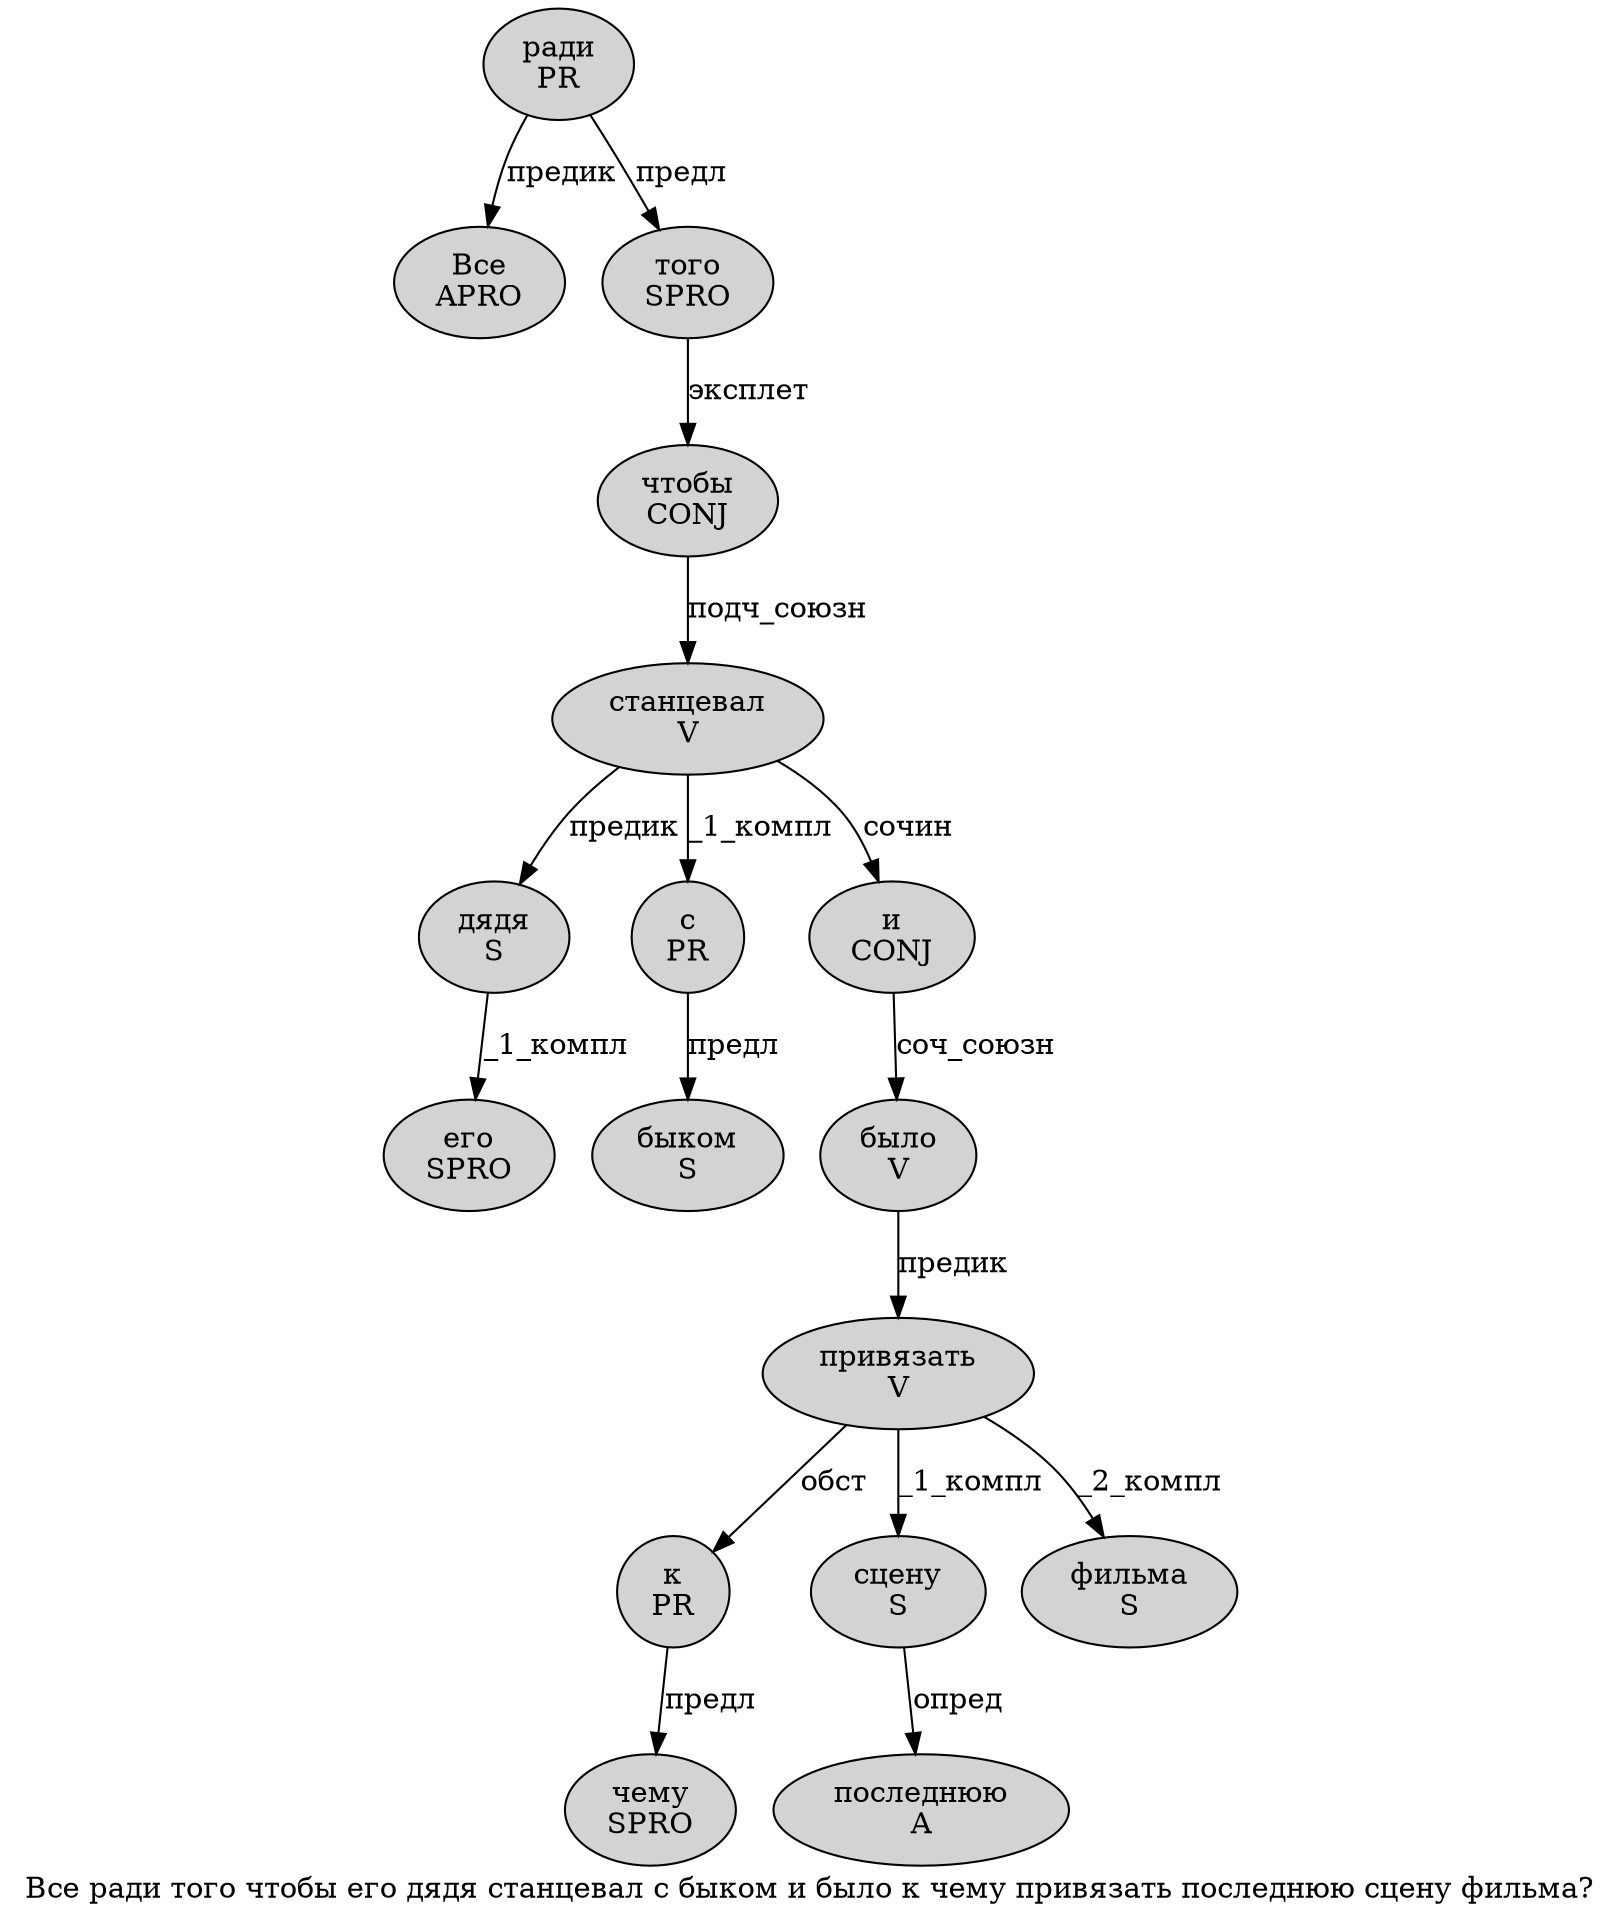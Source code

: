digraph SENTENCE_3235 {
	graph [label="Все ради того чтобы его дядя станцевал с быком и было к чему привязать последнюю сцену фильма?"]
	node [style=filled]
		0 [label="Все
APRO" color="" fillcolor=lightgray penwidth=1 shape=ellipse]
		1 [label="ради
PR" color="" fillcolor=lightgray penwidth=1 shape=ellipse]
		2 [label="того
SPRO" color="" fillcolor=lightgray penwidth=1 shape=ellipse]
		3 [label="чтобы
CONJ" color="" fillcolor=lightgray penwidth=1 shape=ellipse]
		4 [label="его
SPRO" color="" fillcolor=lightgray penwidth=1 shape=ellipse]
		5 [label="дядя
S" color="" fillcolor=lightgray penwidth=1 shape=ellipse]
		6 [label="станцевал
V" color="" fillcolor=lightgray penwidth=1 shape=ellipse]
		7 [label="с
PR" color="" fillcolor=lightgray penwidth=1 shape=ellipse]
		8 [label="быком
S" color="" fillcolor=lightgray penwidth=1 shape=ellipse]
		9 [label="и
CONJ" color="" fillcolor=lightgray penwidth=1 shape=ellipse]
		10 [label="было
V" color="" fillcolor=lightgray penwidth=1 shape=ellipse]
		11 [label="к
PR" color="" fillcolor=lightgray penwidth=1 shape=ellipse]
		12 [label="чему
SPRO" color="" fillcolor=lightgray penwidth=1 shape=ellipse]
		13 [label="привязать
V" color="" fillcolor=lightgray penwidth=1 shape=ellipse]
		14 [label="последнюю
A" color="" fillcolor=lightgray penwidth=1 shape=ellipse]
		15 [label="сцену
S" color="" fillcolor=lightgray penwidth=1 shape=ellipse]
		16 [label="фильма
S" color="" fillcolor=lightgray penwidth=1 shape=ellipse]
			5 -> 4 [label="_1_компл"]
			1 -> 0 [label="предик"]
			1 -> 2 [label="предл"]
			10 -> 13 [label="предик"]
			13 -> 11 [label="обст"]
			13 -> 15 [label="_1_компл"]
			13 -> 16 [label="_2_компл"]
			2 -> 3 [label="эксплет"]
			11 -> 12 [label="предл"]
			3 -> 6 [label="подч_союзн"]
			6 -> 5 [label="предик"]
			6 -> 7 [label="_1_компл"]
			6 -> 9 [label="сочин"]
			7 -> 8 [label="предл"]
			15 -> 14 [label="опред"]
			9 -> 10 [label="соч_союзн"]
}